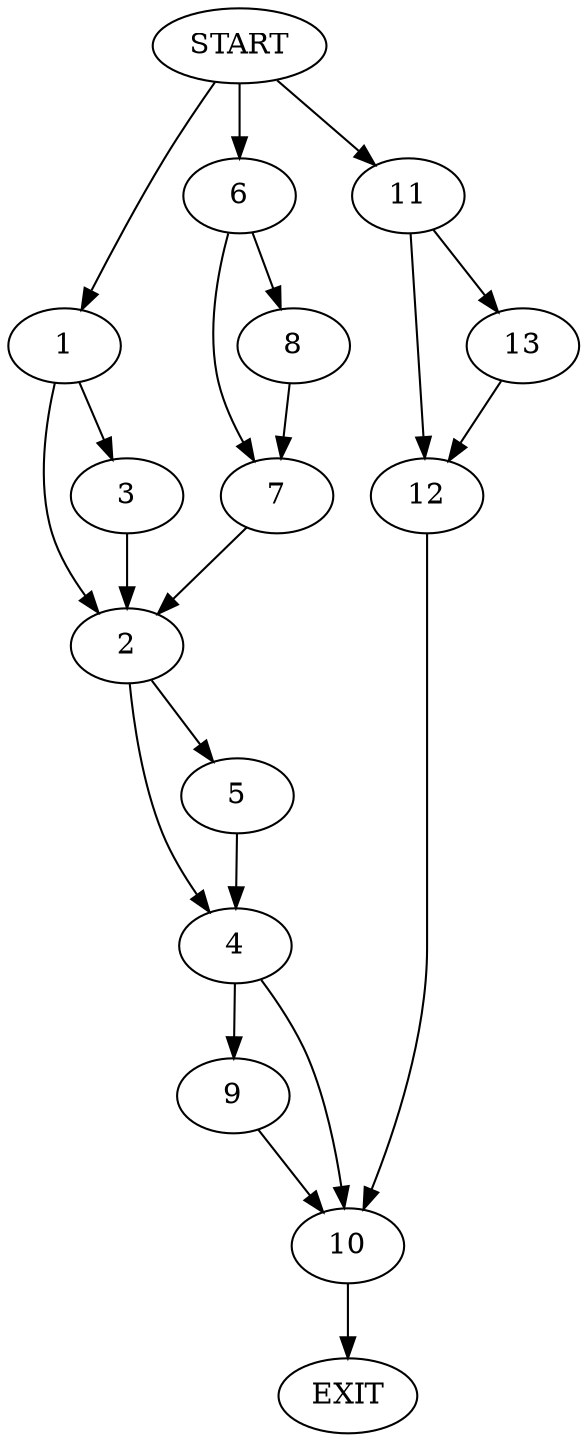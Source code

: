 digraph {
0 [label="START"]
14 [label="EXIT"]
0 -> 1
1 -> 2
1 -> 3
3 -> 2
2 -> 4
2 -> 5
0 -> 6
6 -> 7
6 -> 8
7 -> 2
8 -> 7
5 -> 4
4 -> 9
4 -> 10
9 -> 10
10 -> 14
0 -> 11
11 -> 12
11 -> 13
13 -> 12
12 -> 10
}
